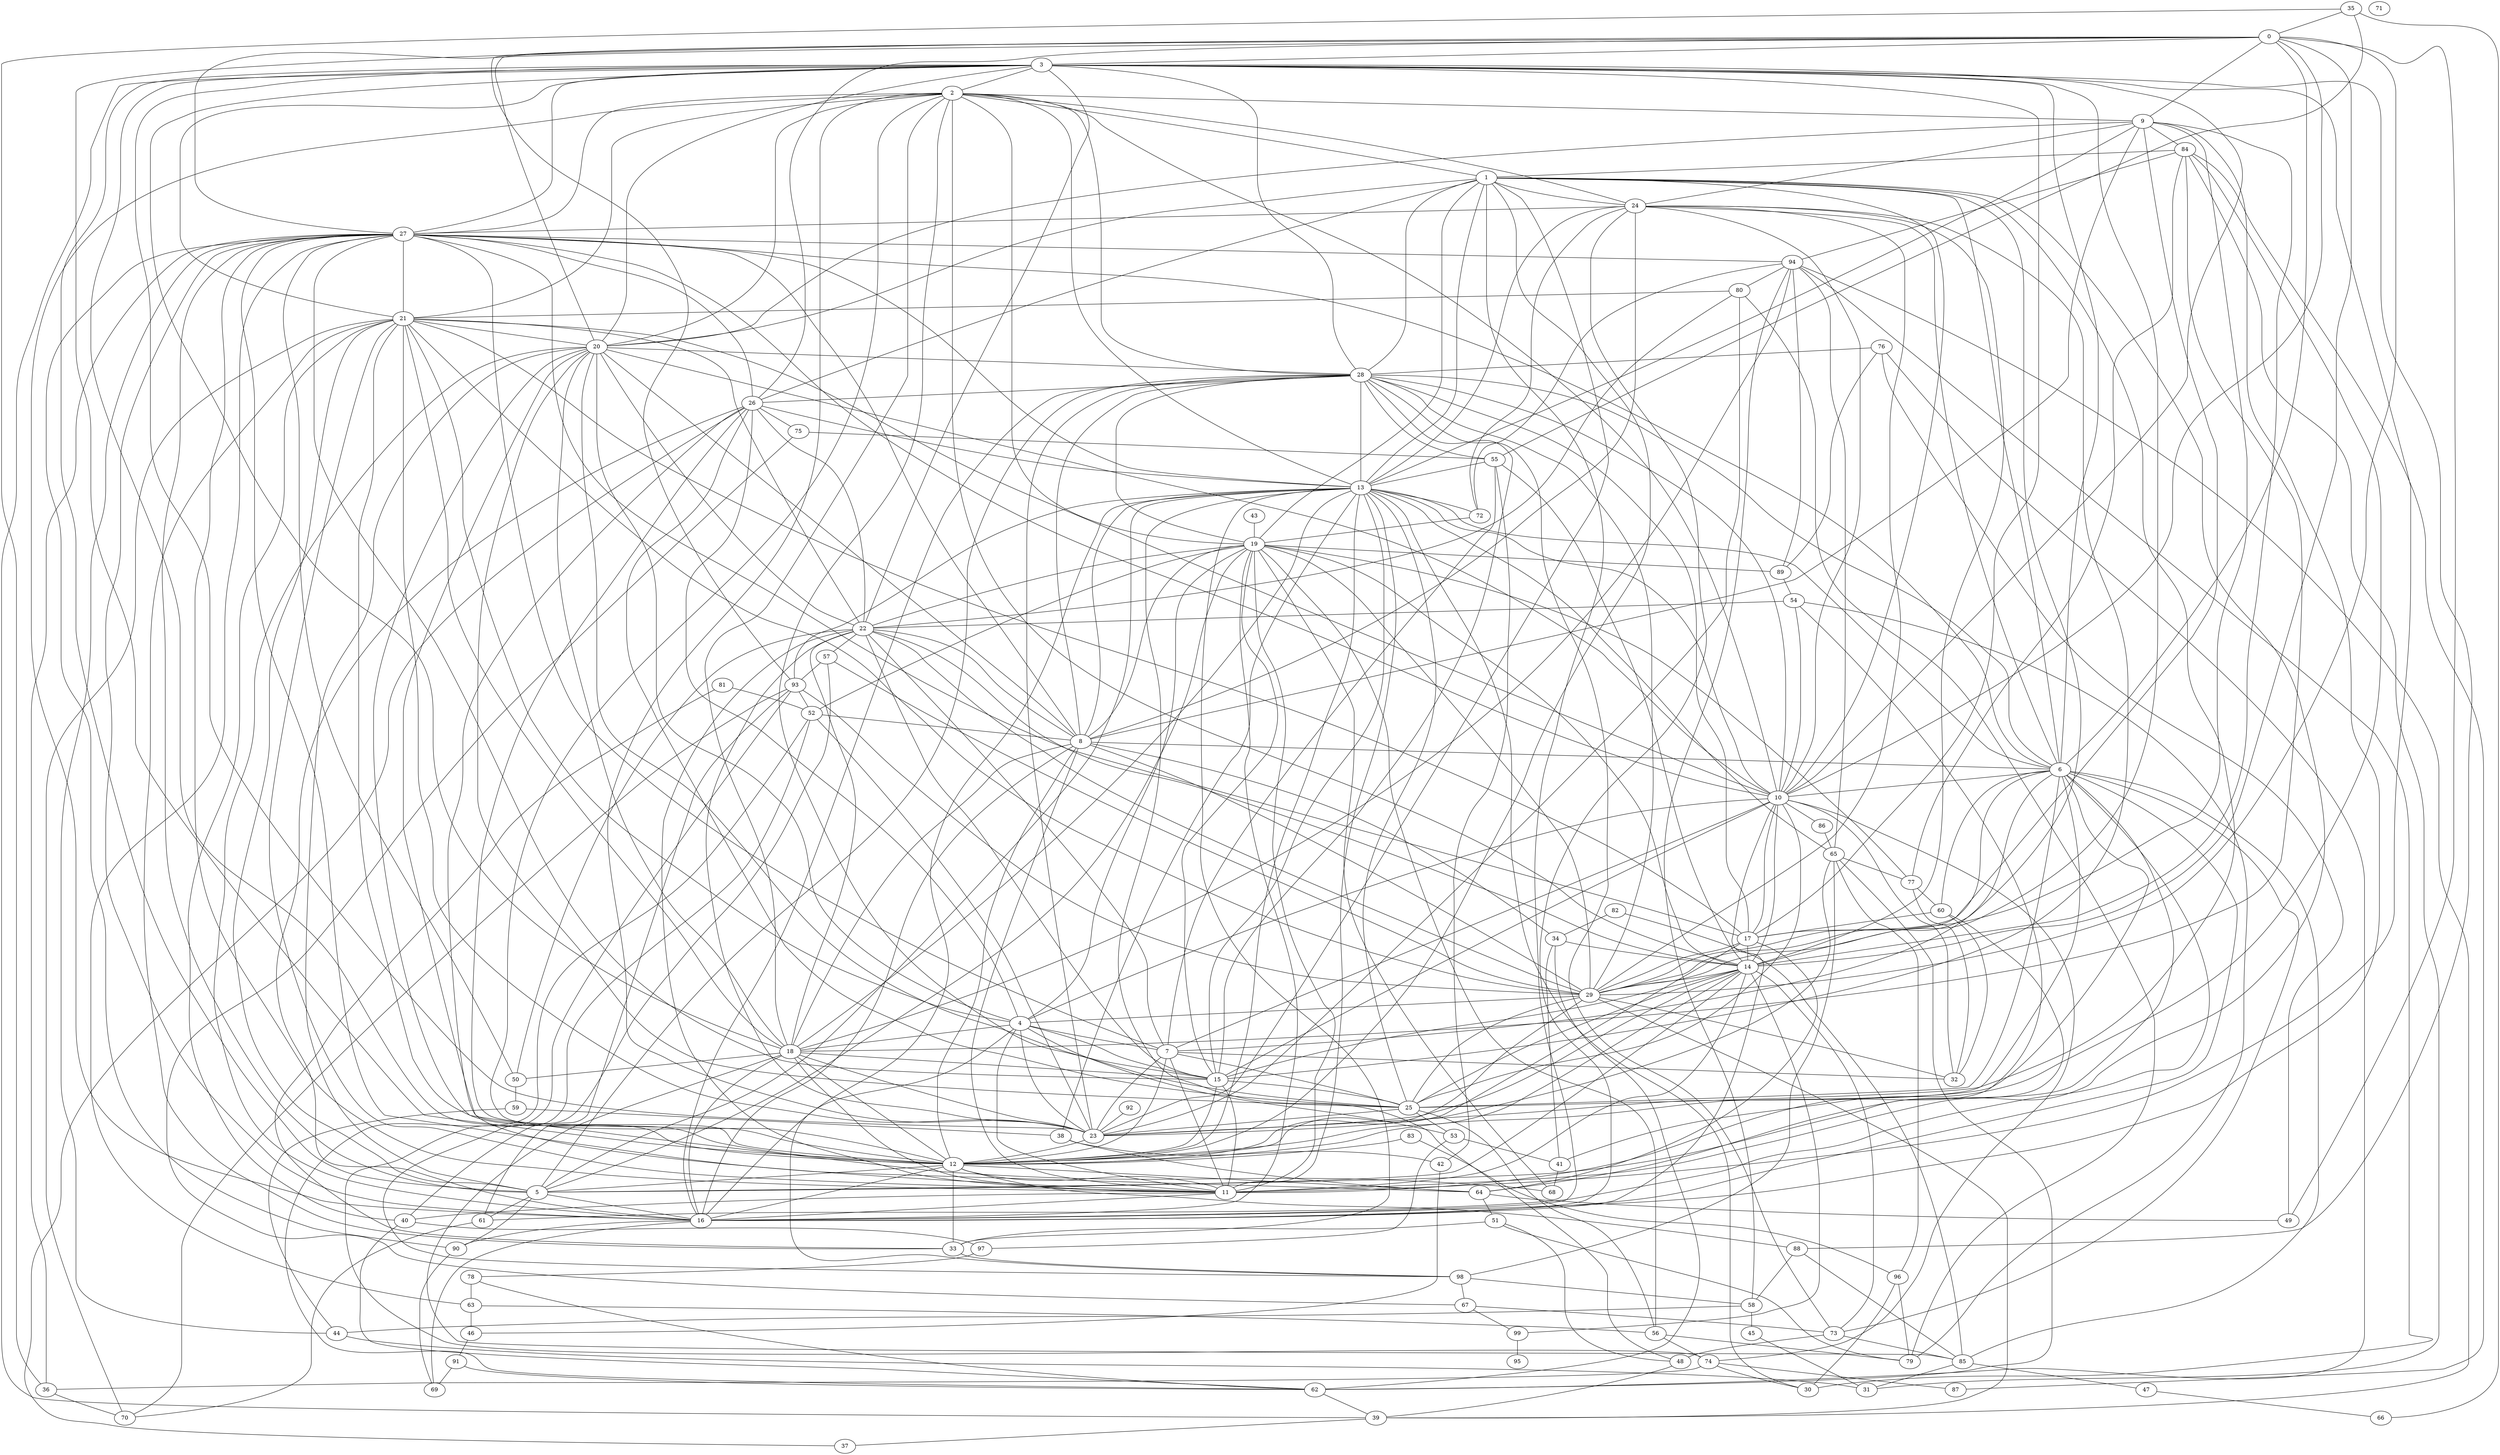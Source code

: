 strict graph G {
0;
1;
2;
3;
4;
5;
6;
7;
8;
9;
10;
11;
12;
13;
14;
15;
16;
17;
18;
19;
20;
21;
22;
23;
24;
25;
26;
27;
28;
29;
30;
31;
32;
33;
34;
35;
36;
37;
38;
39;
40;
41;
42;
43;
44;
45;
46;
47;
48;
49;
50;
51;
52;
53;
54;
55;
56;
57;
58;
59;
60;
61;
62;
63;
64;
65;
66;
67;
68;
69;
70;
71;
72;
73;
74;
75;
76;
77;
78;
79;
80;
81;
82;
83;
84;
85;
86;
87;
88;
89;
90;
91;
92;
93;
94;
95;
96;
97;
98;
99;
11 -- 13;
39 -- 29;
67 -- 99;
43 -- 19;
13 -- 25;
80 -- 23;
15 -- 13;
55 -- 14;
27 -- 8;
20 -- 22;
72 -- 94;
24 -- 2;
28 -- 1;
63 -- 46;
59 -- 44;
18 -- 50;
20 -- 5;
15 -- 24;
17 -- 64;
26 -- 1;
48 -- 39;
29 -- 8;
26 -- 0;
25 -- 23;
16 -- 6;
55 -- 13;
23 -- 12;
16 -- 90;
14 -- 5;
61 -- 70;
72 -- 19;
97 -- 78;
27 -- 94;
83 -- 96;
4 -- 7;
99 -- 95;
68 -- 20;
15 -- 25;
24 -- 27;
8 -- 9;
16 -- 1;
21 -- 23;
50 -- 27;
16 -- 69;
34 -- 14;
28 -- 3;
80 -- 21;
11 -- 8;
65 -- 77;
56 -- 19;
19 -- 15;
2 -- 12;
22 -- 7;
2 -- 27;
52 -- 23;
21 -- 22;
16 -- 12;
14 -- 3;
9 -- 84;
22 -- 19;
19 -- 89;
10 -- 54;
18 -- 11;
94 -- 84;
18 -- 8;
6 -- 3;
28 -- 15;
11 -- 26;
27 -- 16;
65 -- 13;
98 -- 52;
3 -- 5;
14 -- 12;
29 -- 28;
10 -- 17;
22 -- 57;
29 -- 6;
44 -- 31;
72 -- 24;
12 -- 5;
19 -- 8;
12 -- 64;
4 -- 26;
26 -- 37;
47 -- 66;
14 -- 11;
14 -- 23;
14 -- 15;
28 -- 16;
11 -- 21;
17 -- 14;
48 -- 51;
28 -- 6;
91 -- 62;
84 -- 1;
0 -- 20;
9 -- 16;
34 -- 62;
6 -- 23;
20 -- 18;
18 -- 2;
29 -- 24;
1 -- 6;
22 -- 80;
73 -- 85;
5 -- 6;
33 -- 98;
83 -- 12;
7 -- 27;
14 -- 9;
46 -- 91;
34 -- 41;
68 -- 19;
6 -- 85;
53 -- 97;
85 -- 47;
31 -- 84;
12 -- 20;
5 -- 21;
88 -- 3;
18 -- 23;
1 -- 11;
27 -- 36;
1 -- 12;
42 -- 55;
10 -- 21;
4 -- 11;
1 -- 24;
14 -- 0;
29 -- 22;
35 -- 66;
32 -- 29;
4 -- 18;
26 -- 13;
11 -- 27;
27 -- 10;
18 -- 16;
8 -- 13;
7 -- 25;
21 -- 20;
20 -- 9;
73 -- 14;
28 -- 13;
93 -- 70;
19 -- 77;
33 -- 21;
17 -- 28;
65 -- 96;
4 -- 23;
58 -- 45;
40 -- 62;
19 -- 2;
51 -- 79;
14 -- 29;
40 -- 57;
13 -- 9;
10 -- 86;
38 -- 42;
10 -- 3;
2 -- 25;
32 -- 77;
9 -- 0;
6 -- 25;
13 -- 30;
22 -- 8;
64 -- 49;
88 -- 58;
12 -- 8;
5 -- 28;
52 -- 8;
3 -- 17;
29 -- 12;
29 -- 93;
48 -- 13;
81 -- 52;
40 -- 21;
30 -- 94;
14 -- 19;
17 -- 27;
10 -- 32;
10 -- 1;
4 -- 98;
10 -- 74;
29 -- 57;
84 -- 77;
11 -- 16;
54 -- 22;
6 -- 13;
67 -- 73;
20 -- 28;
29 -- 0;
9 -- 24;
35 -- 36;
27 -- 15;
22 -- 11;
5 -- 61;
25 -- 56;
9 -- 17;
3 -- 2;
84 -- 87;
91 -- 69;
27 -- 3;
38 -- 64;
41 -- 84;
12 -- 26;
75 -- 67;
92 -- 23;
20 -- 3;
18 -- 84;
5 -- 27;
36 -- 70;
27 -- 6;
35 -- 55;
2 -- 21;
60 -- 6;
18 -- 22;
61 -- 93;
6 -- 10;
56 -- 79;
33 -- 13;
2 -- 9;
1 -- 13;
11 -- 3;
25 -- 29;
19 -- 11;
26 -- 16;
39 -- 37;
40 -- 97;
12 -- 11;
13 -- 12;
4 -- 10;
74 -- 36;
82 -- 34;
81 -- 33;
25 -- 53;
7 -- 55;
27 -- 0;
58 -- 44;
7 -- 6;
52 -- 19;
76 -- 28;
7 -- 32;
75 -- 55;
50 -- 59;
15 -- 12;
22 -- 3;
96 -- 79;
32 -- 60;
21 -- 70;
7 -- 12;
15 -- 11;
24 -- 6;
12 -- 88;
82 -- 85;
55 -- 28;
9 -- 29;
18 -- 12;
29 -- 19;
11 -- 40;
8 -- 24;
27 -- 13;
28 -- 26;
93 -- 74;
6 -- 0;
17 -- 21;
98 -- 65;
6 -- 61;
16 -- 10;
64 -- 51;
3 -- 18;
14 -- 10;
16 -- 8;
5 -- 13;
1 -- 23;
12 -- 3;
0 -- 10;
15 -- 20;
23 -- 3;
12 -- 21;
20 -- 8;
50 -- 22;
45 -- 31;
13 -- 18;
49 -- 0;
22 -- 15;
42 -- 46;
59 -- 38;
90 -- 27;
5 -- 16;
21 -- 29;
14 -- 99;
18 -- 85;
94 -- 80;
57 -- 93;
27 -- 63;
73 -- 28;
60 -- 17;
4 -- 20;
24 -- 14;
51 -- 33;
62 -- 39;
76 -- 49;
56 -- 74;
23 -- 2;
39 -- 94;
24 -- 10;
19 -- 4;
73 -- 6;
23 -- 7;
38 -- 13;
93 -- 52;
88 -- 85;
64 -- 60;
10 -- 2;
25 -- 10;
16 -- 13;
54 -- 79;
25 -- 1;
74 -- 30;
52 -- 62;
96 -- 30;
63 -- 56;
29 -- 1;
89 -- 54;
98 -- 67;
35 -- 0;
53 -- 41;
26 -- 25;
10 -- 28;
90 -- 5;
27 -- 26;
22 -- 14;
39 -- 3;
21 -- 27;
8 -- 6;
65 -- 94;
79 -- 80;
19 -- 16;
0 -- 12;
10 -- 13;
29 -- 4;
12 -- 6;
10 -- 7;
94 -- 89;
18 -- 94;
11 -- 54;
0 -- 3;
78 -- 62;
73 -- 48;
20 -- 10;
14 -- 25;
28 -- 19;
22 -- 23;
22 -- 26;
1 -- 20;
98 -- 58;
4 -- 15;
41 -- 68;
18 -- 15;
86 -- 65;
85 -- 31;
1 -- 2;
74 -- 87;
76 -- 89;
2 -- 20;
21 -- 3;
2 -- 13;
18 -- 21;
33 -- 12;
94 -- 58;
78 -- 63;
20 -- 16;
4 -- 21;
13 -- 72;
24 -- 13;
16 -- 24;
29 -- 17;
28 -- 2;
4 -- 53;
93 -- 0;
44 -- 27;
93 -- 13;
23 -- 65;
20 -- 25;
2 -- 14;
62 -- 65;
5 -- 19;
8 -- 34;
7 -- 11;
12 -- 17;
16 -- 2;
23 -- 28;
64 -- 27;
90 -- 69;
1 -- 19;
76 -- 62;
15 -- 10;
26 -- 75;
77 -- 60;
28 -- 8;
}
